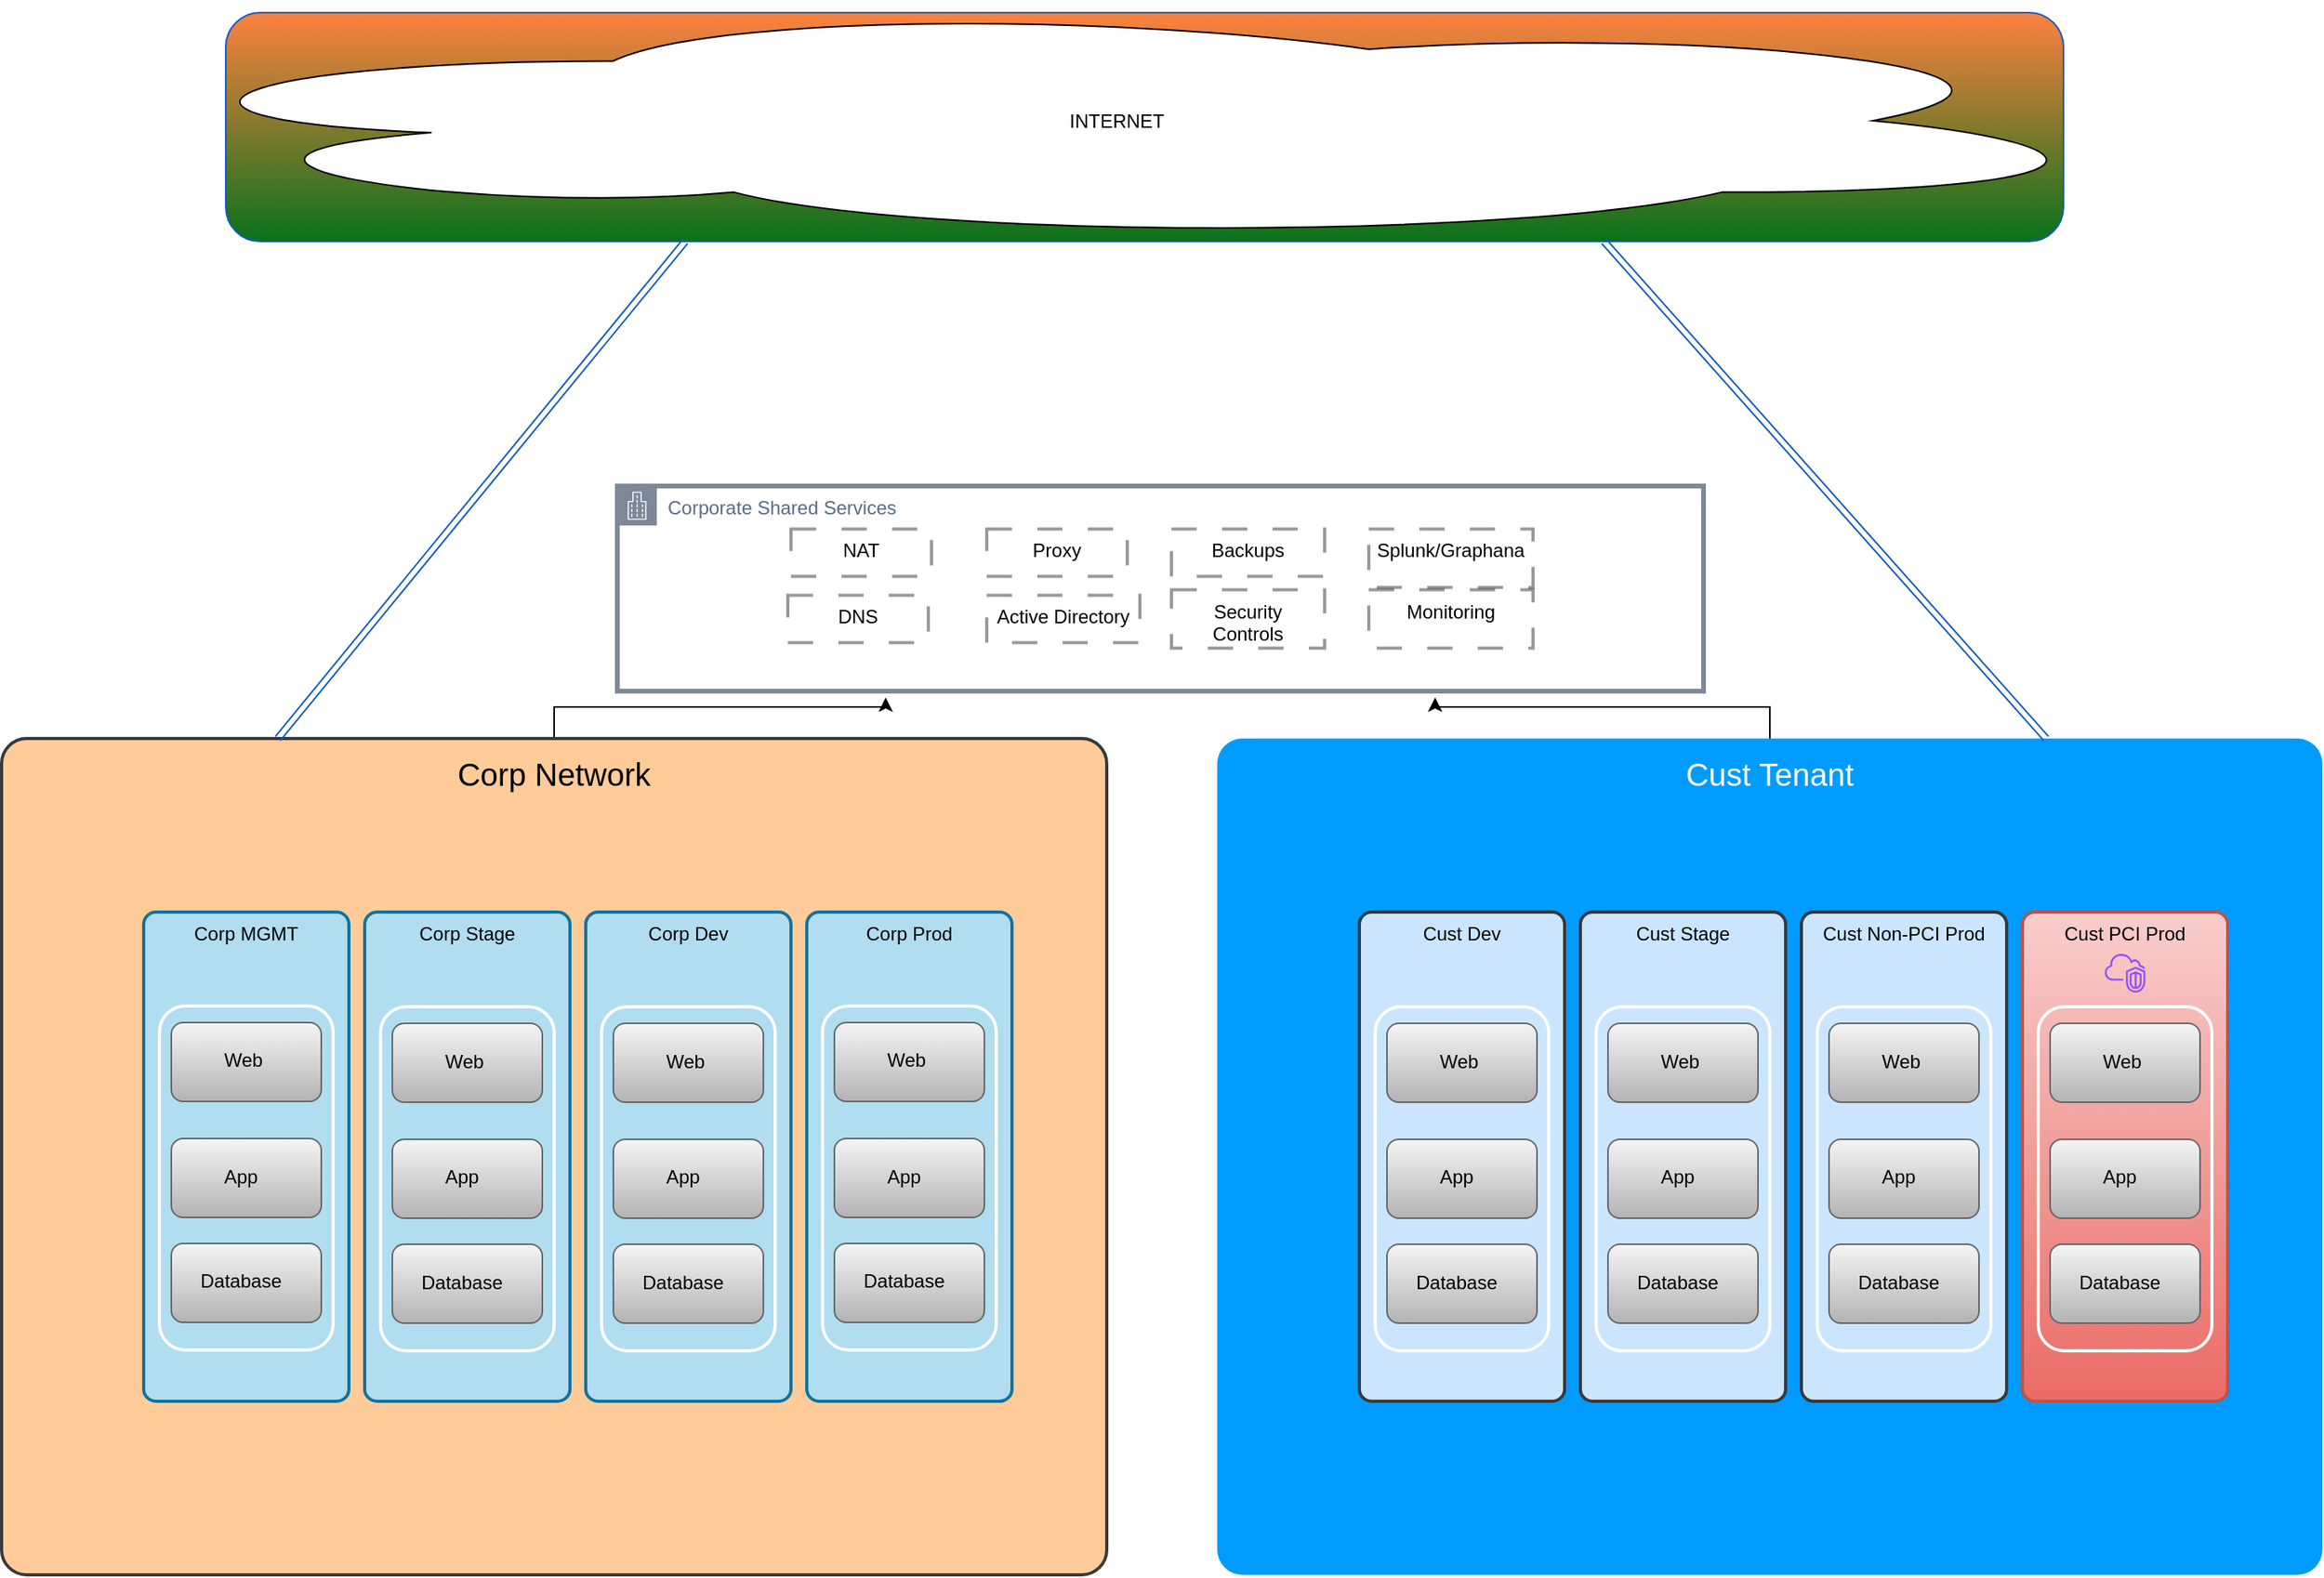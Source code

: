 <mxfile version="24.8.3" pages="2">
  <diagram id="_beCMu2FNfZPV5jT3YFp" name="Tenant Diagram">
    <mxGraphModel dx="1968" dy="1418" grid="0" gridSize="10" guides="1" tooltips="1" connect="1" arrows="1" fold="1" page="1" pageScale="1" pageWidth="850" pageHeight="1100" background="#ffffff" math="0" shadow="0">
      <root>
        <mxCell id="0" />
        <mxCell id="1" parent="0" />
        <mxCell id="vsRBpJFvhk4qRMtiLGDt-17" style="edgeStyle=orthogonalEdgeStyle;rounded=0;orthogonalLoop=1;jettySize=auto;html=1;entryX=0.75;entryY=1;entryDx=0;entryDy=0;" edge="1" parent="1" source="Ox3gtmulvCLSi6qs5jJe-1" target="vsRBpJFvhk4qRMtiLGDt-2">
          <mxGeometry relative="1" as="geometry" />
        </mxCell>
        <mxCell id="Ox3gtmulvCLSi6qs5jJe-1" value="Cust Tenant" style="whiteSpace=wrap;html=1;rounded=1;shadow=0;strokeColor=none;strokeWidth=2;fillColor=#009BFF;fontSize=20;fontColor=#FFFFFF;align=center;arcSize=3;verticalAlign=top;spacingTop=4;" parent="1" vertex="1">
          <mxGeometry x="920" y="483" width="700" height="530" as="geometry" />
        </mxCell>
        <mxCell id="zRArSK7zNq0JdtPwFumz-1" value="Cust PCI Prod" style="rounded=1;whiteSpace=wrap;html=1;shadow=0;strokeWidth=2;fillColor=#f8cecc;fontSize=12;align=center;strokeColor=#b85450;arcSize=6;verticalAlign=top;gradientColor=#ea6b66;" parent="1" vertex="1">
          <mxGeometry x="1430" y="593" width="130" height="310" as="geometry" />
        </mxCell>
        <mxCell id="9IzxrT0X18ntkjLgPNLi-6" value="Cust Non-PCI Prod" style="rounded=1;whiteSpace=wrap;html=1;shadow=0;strokeWidth=2;fillColor=#cce5ff;fontSize=12;align=center;strokeColor=#36393d;arcSize=6;verticalAlign=top;" vertex="1" parent="1">
          <mxGeometry x="1290" y="593" width="130" height="310" as="geometry" />
        </mxCell>
        <mxCell id="9IzxrT0X18ntkjLgPNLi-9" value="Cust Stage" style="rounded=1;whiteSpace=wrap;html=1;shadow=0;strokeWidth=2;fillColor=#cce5ff;fontSize=12;align=center;strokeColor=#36393d;arcSize=6;verticalAlign=top;" vertex="1" parent="1">
          <mxGeometry x="1150" y="593" width="130" height="310" as="geometry" />
        </mxCell>
        <mxCell id="9IzxrT0X18ntkjLgPNLi-12" value="Cust Dev" style="rounded=1;whiteSpace=wrap;html=1;shadow=0;strokeWidth=2;fillColor=#cce5ff;fontSize=12;align=center;strokeColor=#36393d;arcSize=6;verticalAlign=top;" vertex="1" parent="1">
          <mxGeometry x="1010" y="593" width="130" height="310" as="geometry" />
        </mxCell>
        <mxCell id="vsRBpJFvhk4qRMtiLGDt-16" style="edgeStyle=orthogonalEdgeStyle;rounded=0;orthogonalLoop=1;jettySize=auto;html=1;entryX=0.25;entryY=1;entryDx=0;entryDy=0;" edge="1" parent="1" source="9IzxrT0X18ntkjLgPNLi-16" target="vsRBpJFvhk4qRMtiLGDt-2">
          <mxGeometry relative="1" as="geometry" />
        </mxCell>
        <mxCell id="9IzxrT0X18ntkjLgPNLi-16" value="Corp Network" style="whiteSpace=wrap;html=1;rounded=1;shadow=0;strokeColor=#36393d;strokeWidth=2;fillColor=#ffcc99;fontSize=20;align=center;arcSize=3;verticalAlign=top;spacingTop=4;" vertex="1" parent="1">
          <mxGeometry x="150" y="483" width="700" height="530" as="geometry" />
        </mxCell>
        <mxCell id="9IzxrT0X18ntkjLgPNLi-17" value="Corp Prod" style="rounded=1;whiteSpace=wrap;html=1;shadow=0;strokeWidth=2;fillColor=#b1ddf0;fontSize=12;align=center;strokeColor=#10739e;arcSize=6;verticalAlign=top;" vertex="1" parent="1">
          <mxGeometry x="660" y="593" width="130" height="310" as="geometry" />
        </mxCell>
        <mxCell id="9IzxrT0X18ntkjLgPNLi-20" value="Corp Dev" style="rounded=1;whiteSpace=wrap;html=1;shadow=0;strokeWidth=2;fillColor=#b1ddf0;fontSize=12;align=center;strokeColor=#10739e;arcSize=6;verticalAlign=top;" vertex="1" parent="1">
          <mxGeometry x="520" y="593" width="130" height="310" as="geometry" />
        </mxCell>
        <mxCell id="9IzxrT0X18ntkjLgPNLi-23" value="Corp Stage" style="rounded=1;whiteSpace=wrap;html=1;shadow=0;strokeWidth=2;fillColor=#b1ddf0;fontSize=12;align=center;strokeColor=#10739e;arcSize=6;verticalAlign=top;" vertex="1" parent="1">
          <mxGeometry x="380" y="593" width="130" height="310" as="geometry" />
        </mxCell>
        <mxCell id="9IzxrT0X18ntkjLgPNLi-26" value="Corp MGMT" style="rounded=1;whiteSpace=wrap;html=1;shadow=0;strokeWidth=2;fillColor=#b1ddf0;fontSize=12;align=center;strokeColor=#10739e;arcSize=6;verticalAlign=top;" vertex="1" parent="1">
          <mxGeometry x="240" y="593" width="130" height="310" as="geometry" />
        </mxCell>
        <mxCell id="9IzxrT0X18ntkjLgPNLi-27" value="" style="rounded=1;whiteSpace=wrap;html=1;shadow=0;strokeWidth=2;fillColor=none;fontSize=12;fontColor=#000000;align=center;strokeColor=#FFFFFF;movable=1;resizable=1;rotatable=1;deletable=1;editable=1;locked=0;connectable=1;" vertex="1" parent="1">
          <mxGeometry x="250" y="652.5" width="110" height="218" as="geometry" />
        </mxCell>
        <mxCell id="9IzxrT0X18ntkjLgPNLi-28" value="" style="rounded=1;whiteSpace=wrap;html=1;fillColor=#f5f5f5;gradientColor=#b3b3b3;strokeColor=#666666;movable=1;resizable=1;rotatable=1;deletable=1;editable=1;locked=0;connectable=1;" vertex="1" parent="1">
          <mxGeometry x="257.5" y="663" width="95" height="50" as="geometry" />
        </mxCell>
        <mxCell id="9IzxrT0X18ntkjLgPNLi-30" value="" style="rounded=1;whiteSpace=wrap;html=1;fillColor=#fd823f;gradientColor=#09711b;strokeColor=#115ac0;" vertex="1" parent="1">
          <mxGeometry x="292" y="23" width="1164" height="145" as="geometry" />
        </mxCell>
        <mxCell id="9IzxrT0X18ntkjLgPNLi-32" value="INTERNET" style="ellipse;shape=cloud;whiteSpace=wrap;html=1;align=center;" vertex="1" parent="1">
          <mxGeometry x="218" y="16" width="1277" height="151" as="geometry" />
        </mxCell>
        <mxCell id="euVdQXzvyiZy19cOKrEF-1" value="" style="rounded=1;whiteSpace=wrap;html=1;fillColor=#f5f5f5;gradientColor=#b3b3b3;strokeColor=#666666;movable=1;resizable=1;rotatable=1;deletable=1;editable=1;locked=0;connectable=1;" vertex="1" parent="1">
          <mxGeometry x="257.5" y="736.5" width="95" height="50" as="geometry" />
        </mxCell>
        <mxCell id="euVdQXzvyiZy19cOKrEF-2" value="" style="rounded=1;whiteSpace=wrap;html=1;fillColor=#f5f5f5;gradientColor=#b3b3b3;strokeColor=#666666;movable=1;resizable=1;rotatable=1;deletable=1;editable=1;locked=0;connectable=1;" vertex="1" parent="1">
          <mxGeometry x="257.5" y="803" width="95" height="50" as="geometry" />
        </mxCell>
        <mxCell id="euVdQXzvyiZy19cOKrEF-3" value="Web" style="text;strokeColor=none;fillColor=none;spacingLeft=4;spacingRight=4;overflow=hidden;rotatable=1;points=[[0,0.5],[1,0.5]];portConstraint=eastwest;fontSize=12;whiteSpace=wrap;html=1;movable=1;resizable=1;deletable=1;editable=1;locked=0;connectable=1;" vertex="1" parent="1">
          <mxGeometry x="285" y="673" width="40" height="30" as="geometry" />
        </mxCell>
        <mxCell id="euVdQXzvyiZy19cOKrEF-4" value="App" style="text;strokeColor=none;fillColor=none;spacingLeft=4;spacingRight=4;overflow=hidden;rotatable=1;points=[[0,0.5],[1,0.5]];portConstraint=eastwest;fontSize=12;whiteSpace=wrap;html=1;movable=1;resizable=1;deletable=1;editable=1;locked=0;connectable=1;" vertex="1" parent="1">
          <mxGeometry x="285" y="746.5" width="40" height="30" as="geometry" />
        </mxCell>
        <mxCell id="euVdQXzvyiZy19cOKrEF-5" value="Database" style="text;strokeColor=none;fillColor=none;spacingLeft=4;spacingRight=4;overflow=hidden;rotatable=1;points=[[0,0.5],[1,0.5]];portConstraint=eastwest;fontSize=12;whiteSpace=wrap;html=1;movable=1;resizable=1;deletable=1;editable=1;locked=0;connectable=1;" vertex="1" parent="1">
          <mxGeometry x="270" y="813" width="70" height="30" as="geometry" />
        </mxCell>
        <mxCell id="euVdQXzvyiZy19cOKrEF-20" value="" style="rounded=1;whiteSpace=wrap;html=1;shadow=0;strokeWidth=2;fillColor=none;fontSize=12;fontColor=#000000;align=center;strokeColor=#FFFFFF;movable=1;resizable=1;rotatable=1;deletable=1;editable=1;locked=0;connectable=1;" vertex="1" parent="1">
          <mxGeometry x="390" y="653" width="110" height="218" as="geometry" />
        </mxCell>
        <mxCell id="euVdQXzvyiZy19cOKrEF-21" value="" style="rounded=1;whiteSpace=wrap;html=1;fillColor=#f5f5f5;gradientColor=#b3b3b3;strokeColor=#666666;movable=1;resizable=1;rotatable=1;deletable=1;editable=1;locked=0;connectable=1;" vertex="1" parent="1">
          <mxGeometry x="397.5" y="663.5" width="95" height="50" as="geometry" />
        </mxCell>
        <mxCell id="euVdQXzvyiZy19cOKrEF-22" value="" style="rounded=1;whiteSpace=wrap;html=1;fillColor=#f5f5f5;gradientColor=#b3b3b3;strokeColor=#666666;movable=1;resizable=1;rotatable=1;deletable=1;editable=1;locked=0;connectable=1;" vertex="1" parent="1">
          <mxGeometry x="397.5" y="737" width="95" height="50" as="geometry" />
        </mxCell>
        <mxCell id="euVdQXzvyiZy19cOKrEF-23" value="" style="rounded=1;whiteSpace=wrap;html=1;fillColor=#f5f5f5;gradientColor=#b3b3b3;strokeColor=#666666;movable=1;resizable=1;rotatable=1;deletable=1;editable=1;locked=0;connectable=1;" vertex="1" parent="1">
          <mxGeometry x="397.5" y="803.5" width="95" height="50" as="geometry" />
        </mxCell>
        <mxCell id="euVdQXzvyiZy19cOKrEF-24" value="Web" style="text;strokeColor=none;fillColor=none;spacingLeft=4;spacingRight=4;overflow=hidden;rotatable=1;points=[[0,0.5],[1,0.5]];portConstraint=eastwest;fontSize=12;whiteSpace=wrap;html=1;movable=1;resizable=1;deletable=1;editable=1;locked=0;connectable=1;" vertex="1" parent="1">
          <mxGeometry x="425" y="673.5" width="40" height="30" as="geometry" />
        </mxCell>
        <mxCell id="euVdQXzvyiZy19cOKrEF-25" value="App" style="text;strokeColor=none;fillColor=none;spacingLeft=4;spacingRight=4;overflow=hidden;rotatable=1;points=[[0,0.5],[1,0.5]];portConstraint=eastwest;fontSize=12;whiteSpace=wrap;html=1;movable=1;resizable=1;deletable=1;editable=1;locked=0;connectable=1;" vertex="1" parent="1">
          <mxGeometry x="425" y="747" width="40" height="30" as="geometry" />
        </mxCell>
        <mxCell id="euVdQXzvyiZy19cOKrEF-26" value="Database" style="text;strokeColor=none;fillColor=none;spacingLeft=4;spacingRight=4;overflow=hidden;rotatable=1;points=[[0,0.5],[1,0.5]];portConstraint=eastwest;fontSize=12;whiteSpace=wrap;html=1;movable=1;resizable=1;deletable=1;editable=1;locked=0;connectable=1;" vertex="1" parent="1">
          <mxGeometry x="410" y="813.5" width="70" height="30" as="geometry" />
        </mxCell>
        <mxCell id="euVdQXzvyiZy19cOKrEF-27" value="" style="rounded=1;whiteSpace=wrap;html=1;shadow=0;strokeWidth=2;fillColor=none;fontSize=12;fontColor=#000000;align=center;strokeColor=#FFFFFF;movable=1;resizable=1;rotatable=1;deletable=1;editable=1;locked=0;connectable=1;" vertex="1" parent="1">
          <mxGeometry x="530" y="653" width="110" height="218" as="geometry" />
        </mxCell>
        <mxCell id="euVdQXzvyiZy19cOKrEF-28" value="" style="rounded=1;whiteSpace=wrap;html=1;fillColor=#f5f5f5;gradientColor=#b3b3b3;strokeColor=#666666;movable=1;resizable=1;rotatable=1;deletable=1;editable=1;locked=0;connectable=1;" vertex="1" parent="1">
          <mxGeometry x="537.5" y="663.5" width="95" height="50" as="geometry" />
        </mxCell>
        <mxCell id="euVdQXzvyiZy19cOKrEF-29" value="" style="rounded=1;whiteSpace=wrap;html=1;fillColor=#f5f5f5;gradientColor=#b3b3b3;strokeColor=#666666;movable=1;resizable=1;rotatable=1;deletable=1;editable=1;locked=0;connectable=1;" vertex="1" parent="1">
          <mxGeometry x="537.5" y="737" width="95" height="50" as="geometry" />
        </mxCell>
        <mxCell id="euVdQXzvyiZy19cOKrEF-30" value="" style="rounded=1;whiteSpace=wrap;html=1;fillColor=#f5f5f5;gradientColor=#b3b3b3;strokeColor=#666666;movable=1;resizable=1;rotatable=1;deletable=1;editable=1;locked=0;connectable=1;" vertex="1" parent="1">
          <mxGeometry x="537.5" y="803.5" width="95" height="50" as="geometry" />
        </mxCell>
        <mxCell id="euVdQXzvyiZy19cOKrEF-31" value="Web" style="text;strokeColor=none;fillColor=none;spacingLeft=4;spacingRight=4;overflow=hidden;rotatable=1;points=[[0,0.5],[1,0.5]];portConstraint=eastwest;fontSize=12;whiteSpace=wrap;html=1;movable=1;resizable=1;deletable=1;editable=1;locked=0;connectable=1;" vertex="1" parent="1">
          <mxGeometry x="565" y="673.5" width="40" height="30" as="geometry" />
        </mxCell>
        <mxCell id="euVdQXzvyiZy19cOKrEF-32" value="App" style="text;strokeColor=none;fillColor=none;spacingLeft=4;spacingRight=4;overflow=hidden;rotatable=1;points=[[0,0.5],[1,0.5]];portConstraint=eastwest;fontSize=12;whiteSpace=wrap;html=1;movable=1;resizable=1;deletable=1;editable=1;locked=0;connectable=1;" vertex="1" parent="1">
          <mxGeometry x="565" y="747" width="40" height="30" as="geometry" />
        </mxCell>
        <mxCell id="euVdQXzvyiZy19cOKrEF-33" value="Database" style="text;strokeColor=none;fillColor=none;spacingLeft=4;spacingRight=4;overflow=hidden;rotatable=1;points=[[0,0.5],[1,0.5]];portConstraint=eastwest;fontSize=12;whiteSpace=wrap;html=1;movable=1;resizable=1;deletable=1;editable=1;locked=0;connectable=1;" vertex="1" parent="1">
          <mxGeometry x="550" y="813.5" width="70" height="30" as="geometry" />
        </mxCell>
        <mxCell id="euVdQXzvyiZy19cOKrEF-34" value="" style="rounded=1;whiteSpace=wrap;html=1;shadow=0;strokeWidth=2;fillColor=none;fontSize=12;fontColor=#000000;align=center;strokeColor=#FFFFFF;movable=1;resizable=1;rotatable=1;deletable=1;editable=1;locked=0;connectable=1;" vertex="1" parent="1">
          <mxGeometry x="670" y="652.5" width="110" height="218" as="geometry" />
        </mxCell>
        <mxCell id="euVdQXzvyiZy19cOKrEF-35" value="" style="rounded=1;whiteSpace=wrap;html=1;fillColor=#f5f5f5;gradientColor=#b3b3b3;strokeColor=#666666;movable=1;resizable=1;rotatable=1;deletable=1;editable=1;locked=0;connectable=1;" vertex="1" parent="1">
          <mxGeometry x="677.5" y="663" width="95" height="50" as="geometry" />
        </mxCell>
        <mxCell id="euVdQXzvyiZy19cOKrEF-36" value="" style="rounded=1;whiteSpace=wrap;html=1;fillColor=#f5f5f5;gradientColor=#b3b3b3;strokeColor=#666666;movable=1;resizable=1;rotatable=1;deletable=1;editable=1;locked=0;connectable=1;" vertex="1" parent="1">
          <mxGeometry x="677.5" y="736.5" width="95" height="50" as="geometry" />
        </mxCell>
        <mxCell id="euVdQXzvyiZy19cOKrEF-37" value="" style="rounded=1;whiteSpace=wrap;html=1;fillColor=#f5f5f5;gradientColor=#b3b3b3;strokeColor=#666666;movable=1;resizable=1;rotatable=1;deletable=1;editable=1;locked=0;connectable=1;" vertex="1" parent="1">
          <mxGeometry x="677.5" y="803" width="95" height="50" as="geometry" />
        </mxCell>
        <mxCell id="euVdQXzvyiZy19cOKrEF-38" value="Web" style="text;strokeColor=none;fillColor=none;spacingLeft=4;spacingRight=4;overflow=hidden;rotatable=1;points=[[0,0.5],[1,0.5]];portConstraint=eastwest;fontSize=12;whiteSpace=wrap;html=1;movable=1;resizable=1;deletable=1;editable=1;locked=0;connectable=1;" vertex="1" parent="1">
          <mxGeometry x="705" y="673" width="40" height="30" as="geometry" />
        </mxCell>
        <mxCell id="euVdQXzvyiZy19cOKrEF-39" value="App" style="text;strokeColor=none;fillColor=none;spacingLeft=4;spacingRight=4;overflow=hidden;rotatable=1;points=[[0,0.5],[1,0.5]];portConstraint=eastwest;fontSize=12;whiteSpace=wrap;html=1;movable=1;resizable=1;deletable=1;editable=1;locked=0;connectable=1;" vertex="1" parent="1">
          <mxGeometry x="705" y="746.5" width="40" height="30" as="geometry" />
        </mxCell>
        <mxCell id="euVdQXzvyiZy19cOKrEF-40" value="Database" style="text;strokeColor=none;fillColor=none;spacingLeft=4;spacingRight=4;overflow=hidden;rotatable=1;points=[[0,0.5],[1,0.5]];portConstraint=eastwest;fontSize=12;whiteSpace=wrap;html=1;movable=1;resizable=1;deletable=1;editable=1;locked=0;connectable=1;" vertex="1" parent="1">
          <mxGeometry x="690" y="813" width="70" height="30" as="geometry" />
        </mxCell>
        <mxCell id="euVdQXzvyiZy19cOKrEF-49" value="" style="rounded=1;whiteSpace=wrap;html=1;shadow=0;strokeWidth=2;fillColor=none;fontSize=12;fontColor=#000000;align=center;strokeColor=#FFFFFF;movable=1;resizable=1;rotatable=1;deletable=1;editable=1;locked=0;connectable=1;" vertex="1" parent="1">
          <mxGeometry x="1020" y="653" width="110" height="218" as="geometry" />
        </mxCell>
        <mxCell id="euVdQXzvyiZy19cOKrEF-50" value="" style="rounded=1;whiteSpace=wrap;html=1;fillColor=#f5f5f5;gradientColor=#b3b3b3;strokeColor=#666666;movable=1;resizable=1;rotatable=1;deletable=1;editable=1;locked=0;connectable=1;" vertex="1" parent="1">
          <mxGeometry x="1027.5" y="663.5" width="95" height="50" as="geometry" />
        </mxCell>
        <mxCell id="euVdQXzvyiZy19cOKrEF-51" value="" style="rounded=1;whiteSpace=wrap;html=1;fillColor=#f5f5f5;gradientColor=#b3b3b3;strokeColor=#666666;movable=1;resizable=1;rotatable=1;deletable=1;editable=1;locked=0;connectable=1;" vertex="1" parent="1">
          <mxGeometry x="1027.5" y="737" width="95" height="50" as="geometry" />
        </mxCell>
        <mxCell id="euVdQXzvyiZy19cOKrEF-52" value="" style="rounded=1;whiteSpace=wrap;html=1;fillColor=#f5f5f5;gradientColor=#b3b3b3;strokeColor=#666666;movable=1;resizable=1;rotatable=1;deletable=1;editable=1;locked=0;connectable=1;" vertex="1" parent="1">
          <mxGeometry x="1027.5" y="803.5" width="95" height="50" as="geometry" />
        </mxCell>
        <mxCell id="euVdQXzvyiZy19cOKrEF-53" value="Web" style="text;strokeColor=none;fillColor=none;spacingLeft=4;spacingRight=4;overflow=hidden;rotatable=1;points=[[0,0.5],[1,0.5]];portConstraint=eastwest;fontSize=12;whiteSpace=wrap;html=1;movable=1;resizable=1;deletable=1;editable=1;locked=0;connectable=1;" vertex="1" parent="1">
          <mxGeometry x="1055" y="673.5" width="40" height="30" as="geometry" />
        </mxCell>
        <mxCell id="euVdQXzvyiZy19cOKrEF-54" value="App" style="text;strokeColor=none;fillColor=none;spacingLeft=4;spacingRight=4;overflow=hidden;rotatable=1;points=[[0,0.5],[1,0.5]];portConstraint=eastwest;fontSize=12;whiteSpace=wrap;html=1;movable=1;resizable=1;deletable=1;editable=1;locked=0;connectable=1;" vertex="1" parent="1">
          <mxGeometry x="1055" y="747" width="40" height="30" as="geometry" />
        </mxCell>
        <mxCell id="euVdQXzvyiZy19cOKrEF-55" value="Database" style="text;strokeColor=none;fillColor=none;spacingLeft=4;spacingRight=4;overflow=hidden;rotatable=1;points=[[0,0.5],[1,0.5]];portConstraint=eastwest;fontSize=12;whiteSpace=wrap;html=1;movable=1;resizable=1;deletable=1;editable=1;locked=0;connectable=1;" vertex="1" parent="1">
          <mxGeometry x="1040" y="813.5" width="70" height="30" as="geometry" />
        </mxCell>
        <mxCell id="euVdQXzvyiZy19cOKrEF-56" value="" style="rounded=1;whiteSpace=wrap;html=1;shadow=0;strokeWidth=2;fillColor=none;fontSize=12;fontColor=#000000;align=center;strokeColor=#FFFFFF;movable=1;resizable=1;rotatable=1;deletable=1;editable=1;locked=0;connectable=1;" vertex="1" parent="1">
          <mxGeometry x="1160" y="653" width="110" height="218" as="geometry" />
        </mxCell>
        <mxCell id="euVdQXzvyiZy19cOKrEF-57" value="" style="rounded=1;whiteSpace=wrap;html=1;fillColor=#f5f5f5;gradientColor=#b3b3b3;strokeColor=#666666;movable=1;resizable=1;rotatable=1;deletable=1;editable=1;locked=0;connectable=1;" vertex="1" parent="1">
          <mxGeometry x="1167.5" y="663.5" width="95" height="50" as="geometry" />
        </mxCell>
        <mxCell id="euVdQXzvyiZy19cOKrEF-58" value="" style="rounded=1;whiteSpace=wrap;html=1;fillColor=#f5f5f5;gradientColor=#b3b3b3;strokeColor=#666666;movable=1;resizable=1;rotatable=1;deletable=1;editable=1;locked=0;connectable=1;" vertex="1" parent="1">
          <mxGeometry x="1167.5" y="737" width="95" height="50" as="geometry" />
        </mxCell>
        <mxCell id="euVdQXzvyiZy19cOKrEF-59" value="" style="rounded=1;whiteSpace=wrap;html=1;fillColor=#f5f5f5;gradientColor=#b3b3b3;strokeColor=#666666;movable=1;resizable=1;rotatable=1;deletable=1;editable=1;locked=0;connectable=1;" vertex="1" parent="1">
          <mxGeometry x="1167.5" y="803.5" width="95" height="50" as="geometry" />
        </mxCell>
        <mxCell id="euVdQXzvyiZy19cOKrEF-60" value="Web" style="text;strokeColor=none;fillColor=none;spacingLeft=4;spacingRight=4;overflow=hidden;rotatable=1;points=[[0,0.5],[1,0.5]];portConstraint=eastwest;fontSize=12;whiteSpace=wrap;html=1;movable=1;resizable=1;deletable=1;editable=1;locked=0;connectable=1;" vertex="1" parent="1">
          <mxGeometry x="1195" y="673.5" width="40" height="30" as="geometry" />
        </mxCell>
        <mxCell id="euVdQXzvyiZy19cOKrEF-61" value="App" style="text;strokeColor=none;fillColor=none;spacingLeft=4;spacingRight=4;overflow=hidden;rotatable=1;points=[[0,0.5],[1,0.5]];portConstraint=eastwest;fontSize=12;whiteSpace=wrap;html=1;movable=1;resizable=1;deletable=1;editable=1;locked=0;connectable=1;" vertex="1" parent="1">
          <mxGeometry x="1195" y="747" width="40" height="30" as="geometry" />
        </mxCell>
        <mxCell id="euVdQXzvyiZy19cOKrEF-62" value="Database" style="text;strokeColor=none;fillColor=none;spacingLeft=4;spacingRight=4;overflow=hidden;rotatable=1;points=[[0,0.5],[1,0.5]];portConstraint=eastwest;fontSize=12;whiteSpace=wrap;html=1;movable=1;resizable=1;deletable=1;editable=1;locked=0;connectable=1;" vertex="1" parent="1">
          <mxGeometry x="1180" y="813.5" width="70" height="30" as="geometry" />
        </mxCell>
        <mxCell id="euVdQXzvyiZy19cOKrEF-63" value="" style="rounded=1;whiteSpace=wrap;html=1;shadow=0;strokeWidth=2;fillColor=none;fontSize=12;fontColor=#000000;align=center;strokeColor=#FFFFFF;movable=1;resizable=1;rotatable=1;deletable=1;editable=1;locked=0;connectable=1;" vertex="1" parent="1">
          <mxGeometry x="1300" y="653" width="110" height="218" as="geometry" />
        </mxCell>
        <mxCell id="euVdQXzvyiZy19cOKrEF-64" value="" style="rounded=1;whiteSpace=wrap;html=1;fillColor=#f5f5f5;gradientColor=#b3b3b3;strokeColor=#666666;movable=1;resizable=1;rotatable=1;deletable=1;editable=1;locked=0;connectable=1;" vertex="1" parent="1">
          <mxGeometry x="1307.5" y="663.5" width="95" height="50" as="geometry" />
        </mxCell>
        <mxCell id="euVdQXzvyiZy19cOKrEF-65" value="" style="rounded=1;whiteSpace=wrap;html=1;fillColor=#f5f5f5;gradientColor=#b3b3b3;strokeColor=#666666;movable=1;resizable=1;rotatable=1;deletable=1;editable=1;locked=0;connectable=1;" vertex="1" parent="1">
          <mxGeometry x="1307.5" y="737" width="95" height="50" as="geometry" />
        </mxCell>
        <mxCell id="euVdQXzvyiZy19cOKrEF-66" value="" style="rounded=1;whiteSpace=wrap;html=1;fillColor=#f5f5f5;gradientColor=#b3b3b3;strokeColor=#666666;movable=1;resizable=1;rotatable=1;deletable=1;editable=1;locked=0;connectable=1;" vertex="1" parent="1">
          <mxGeometry x="1307.5" y="803.5" width="95" height="50" as="geometry" />
        </mxCell>
        <mxCell id="euVdQXzvyiZy19cOKrEF-67" value="Web" style="text;strokeColor=none;fillColor=none;spacingLeft=4;spacingRight=4;overflow=hidden;rotatable=1;points=[[0,0.5],[1,0.5]];portConstraint=eastwest;fontSize=12;whiteSpace=wrap;html=1;movable=1;resizable=1;deletable=1;editable=1;locked=0;connectable=1;" vertex="1" parent="1">
          <mxGeometry x="1335" y="673.5" width="40" height="30" as="geometry" />
        </mxCell>
        <mxCell id="euVdQXzvyiZy19cOKrEF-68" value="App" style="text;strokeColor=none;fillColor=none;spacingLeft=4;spacingRight=4;overflow=hidden;rotatable=1;points=[[0,0.5],[1,0.5]];portConstraint=eastwest;fontSize=12;whiteSpace=wrap;html=1;movable=1;resizable=1;deletable=1;editable=1;locked=0;connectable=1;" vertex="1" parent="1">
          <mxGeometry x="1335" y="747" width="40" height="30" as="geometry" />
        </mxCell>
        <mxCell id="euVdQXzvyiZy19cOKrEF-69" value="Database" style="text;strokeColor=none;fillColor=none;spacingLeft=4;spacingRight=4;overflow=hidden;rotatable=1;points=[[0,0.5],[1,0.5]];portConstraint=eastwest;fontSize=12;whiteSpace=wrap;html=1;movable=1;resizable=1;deletable=1;editable=1;locked=0;connectable=1;" vertex="1" parent="1">
          <mxGeometry x="1320" y="813.5" width="70" height="30" as="geometry" />
        </mxCell>
        <mxCell id="euVdQXzvyiZy19cOKrEF-70" value="" style="rounded=1;whiteSpace=wrap;html=1;shadow=0;strokeWidth=2;fillColor=none;fontSize=12;fontColor=#000000;align=center;strokeColor=#FFFFFF;movable=1;resizable=1;rotatable=1;deletable=1;editable=1;locked=0;connectable=1;" vertex="1" parent="1">
          <mxGeometry x="1440" y="653" width="110" height="218" as="geometry" />
        </mxCell>
        <mxCell id="euVdQXzvyiZy19cOKrEF-71" value="" style="rounded=1;whiteSpace=wrap;html=1;fillColor=#f5f5f5;gradientColor=#b3b3b3;strokeColor=#666666;movable=1;resizable=1;rotatable=1;deletable=1;editable=1;locked=0;connectable=1;" vertex="1" parent="1">
          <mxGeometry x="1447.5" y="663.5" width="95" height="50" as="geometry" />
        </mxCell>
        <mxCell id="euVdQXzvyiZy19cOKrEF-72" value="" style="rounded=1;whiteSpace=wrap;html=1;fillColor=#f5f5f5;gradientColor=#b3b3b3;strokeColor=#666666;movable=1;resizable=1;rotatable=1;deletable=1;editable=1;locked=0;connectable=1;" vertex="1" parent="1">
          <mxGeometry x="1447.5" y="737" width="95" height="50" as="geometry" />
        </mxCell>
        <mxCell id="euVdQXzvyiZy19cOKrEF-73" value="" style="rounded=1;whiteSpace=wrap;html=1;fillColor=#f5f5f5;gradientColor=#b3b3b3;strokeColor=#666666;movable=1;resizable=1;rotatable=1;deletable=1;editable=1;locked=0;connectable=1;" vertex="1" parent="1">
          <mxGeometry x="1447.5" y="803.5" width="95" height="50" as="geometry" />
        </mxCell>
        <mxCell id="euVdQXzvyiZy19cOKrEF-74" value="Web" style="text;strokeColor=none;fillColor=none;spacingLeft=4;spacingRight=4;overflow=hidden;rotatable=1;points=[[0,0.5],[1,0.5]];portConstraint=eastwest;fontSize=12;whiteSpace=wrap;html=1;movable=1;resizable=1;deletable=1;editable=1;locked=0;connectable=1;" vertex="1" parent="1">
          <mxGeometry x="1475" y="673.5" width="40" height="30" as="geometry" />
        </mxCell>
        <mxCell id="euVdQXzvyiZy19cOKrEF-75" value="App" style="text;strokeColor=none;fillColor=none;spacingLeft=4;spacingRight=4;overflow=hidden;rotatable=1;points=[[0,0.5],[1,0.5]];portConstraint=eastwest;fontSize=12;whiteSpace=wrap;html=1;movable=1;resizable=1;deletable=1;editable=1;locked=0;connectable=1;" vertex="1" parent="1">
          <mxGeometry x="1475" y="747" width="40" height="30" as="geometry" />
        </mxCell>
        <mxCell id="euVdQXzvyiZy19cOKrEF-76" value="Database" style="text;strokeColor=none;fillColor=none;spacingLeft=4;spacingRight=4;overflow=hidden;rotatable=1;points=[[0,0.5],[1,0.5]];portConstraint=eastwest;fontSize=12;whiteSpace=wrap;html=1;movable=1;resizable=1;deletable=1;editable=1;locked=0;connectable=1;" vertex="1" parent="1">
          <mxGeometry x="1460" y="813.5" width="70" height="30" as="geometry" />
        </mxCell>
        <mxCell id="vsRBpJFvhk4qRMtiLGDt-1" value="" style="sketch=0;outlineConnect=0;fontColor=#232F3E;gradientColor=none;fillColor=#8C4FFF;strokeColor=none;dashed=0;verticalLabelPosition=bottom;verticalAlign=top;align=center;html=1;fontSize=12;fontStyle=0;aspect=fixed;pointerEvents=1;shape=mxgraph.aws4.vpc_virtual_private_cloud_vpc;" vertex="1" parent="1">
          <mxGeometry x="1482.17" y="619" width="25.66" height="25" as="geometry" />
        </mxCell>
        <mxCell id="vsRBpJFvhk4qRMtiLGDt-2" value="Corporate Shared Services" style="points=[[0,0],[0.25,0],[0.5,0],[0.75,0],[1,0],[1,0.25],[1,0.5],[1,0.75],[1,1],[0.75,1],[0.5,1],[0.25,1],[0,1],[0,0.75],[0,0.5],[0,0.25]];outlineConnect=0;gradientColor=none;html=1;whiteSpace=wrap;fontSize=12;fontStyle=0;container=1;pointerEvents=0;collapsible=0;recursiveResize=0;shape=mxgraph.aws4.group;grIcon=mxgraph.aws4.group_corporate_data_center;strokeColor=#7D8998;fillColor=none;verticalAlign=top;align=left;spacingLeft=30;fontColor=#5A6C86;dashed=0;perimeterSpacing=4;strokeWidth=3;" vertex="1" parent="1">
          <mxGeometry x="540" y="323" width="688" height="130" as="geometry" />
        </mxCell>
        <mxCell id="vsRBpJFvhk4qRMtiLGDt-3" value="NAT" style="text;spacingLeft=4;spacingRight=4;overflow=hidden;rotatable=1;points=[[0,0.5],[1,0.5]];portConstraint=eastwest;fontSize=12;whiteSpace=wrap;html=1;movable=1;resizable=1;deletable=1;editable=1;locked=0;connectable=1;align=center;gradientDirection=north;opacity=40;dashed=1;dashPattern=8 8;strokeColor=default;strokeWidth=2;" vertex="1" parent="vsRBpJFvhk4qRMtiLGDt-2">
          <mxGeometry x="110" y="27.25" width="89" height="30" as="geometry" />
        </mxCell>
        <mxCell id="vsRBpJFvhk4qRMtiLGDt-4" value="Proxy" style="text;spacingLeft=4;spacingRight=4;overflow=hidden;rotatable=1;points=[[0,0.5],[1,0.5]];portConstraint=eastwest;fontSize=12;whiteSpace=wrap;html=1;movable=1;resizable=1;deletable=1;editable=1;locked=0;connectable=1;align=center;gradientDirection=north;opacity=40;dashed=1;dashPattern=8 8;strokeColor=default;strokeWidth=2;" vertex="1" parent="vsRBpJFvhk4qRMtiLGDt-2">
          <mxGeometry x="234" y="27.25" width="89" height="30" as="geometry" />
        </mxCell>
        <mxCell id="vsRBpJFvhk4qRMtiLGDt-5" value="DNS" style="text;spacingLeft=4;spacingRight=4;overflow=hidden;rotatable=1;points=[[0,0.5],[1,0.5]];portConstraint=eastwest;fontSize=12;whiteSpace=wrap;html=1;movable=1;resizable=1;deletable=1;editable=1;locked=0;connectable=1;align=center;gradientDirection=north;opacity=40;dashed=1;dashPattern=8 8;strokeColor=default;strokeWidth=2;" vertex="1" parent="vsRBpJFvhk4qRMtiLGDt-2">
          <mxGeometry x="108" y="69.25" width="89" height="30" as="geometry" />
        </mxCell>
        <mxCell id="vsRBpJFvhk4qRMtiLGDt-6" value="Active Directory" style="text;spacingLeft=4;spacingRight=4;overflow=hidden;rotatable=1;points=[[0,0.5],[1,0.5]];portConstraint=eastwest;fontSize=12;whiteSpace=wrap;html=1;movable=1;resizable=1;deletable=1;editable=1;locked=0;connectable=1;align=center;gradientDirection=north;opacity=40;dashed=1;dashPattern=8 8;strokeColor=default;strokeWidth=2;" vertex="1" parent="vsRBpJFvhk4qRMtiLGDt-2">
          <mxGeometry x="234" y="69.25" width="97" height="30" as="geometry" />
        </mxCell>
        <mxCell id="vsRBpJFvhk4qRMtiLGDt-7" value="Backups" style="text;spacingLeft=4;spacingRight=4;overflow=hidden;rotatable=1;points=[[0,0.5],[1,0.5]];portConstraint=eastwest;fontSize=12;whiteSpace=wrap;html=1;movable=1;resizable=1;deletable=1;editable=1;locked=0;connectable=1;align=center;gradientDirection=north;opacity=40;dashed=1;dashPattern=8 8;strokeColor=default;strokeWidth=2;" vertex="1" parent="vsRBpJFvhk4qRMtiLGDt-2">
          <mxGeometry x="351" y="27.25" width="97" height="30" as="geometry" />
        </mxCell>
        <mxCell id="vsRBpJFvhk4qRMtiLGDt-8" value="Security Controls" style="text;spacingLeft=4;spacingRight=4;overflow=hidden;rotatable=1;points=[[0,0.5],[1,0.5]];portConstraint=eastwest;fontSize=12;whiteSpace=wrap;html=1;movable=1;resizable=1;deletable=1;editable=1;locked=0;connectable=1;align=center;gradientDirection=north;opacity=40;dashed=1;dashPattern=8 8;strokeColor=default;strokeWidth=2;" vertex="1" parent="vsRBpJFvhk4qRMtiLGDt-2">
          <mxGeometry x="351" y="65.75" width="97" height="37" as="geometry" />
        </mxCell>
        <mxCell id="vsRBpJFvhk4qRMtiLGDt-9" value="Splunk/Graphana" style="text;spacingLeft=4;spacingRight=4;overflow=hidden;rotatable=1;points=[[0,0.5],[1,0.5]];portConstraint=eastwest;fontSize=12;whiteSpace=wrap;html=1;movable=1;resizable=1;deletable=1;editable=1;locked=0;connectable=1;align=center;gradientDirection=north;opacity=40;dashed=1;dashPattern=8 8;strokeColor=default;strokeWidth=2;" vertex="1" parent="vsRBpJFvhk4qRMtiLGDt-2">
          <mxGeometry x="476" y="27.25" width="104" height="37" as="geometry" />
        </mxCell>
        <mxCell id="vsRBpJFvhk4qRMtiLGDt-14" value="Monitoring" style="text;spacingLeft=4;spacingRight=4;overflow=hidden;rotatable=1;points=[[0,0.5],[1,0.5]];portConstraint=eastwest;fontSize=12;whiteSpace=wrap;html=1;movable=1;resizable=1;deletable=1;editable=1;locked=0;connectable=1;align=center;gradientDirection=north;opacity=40;dashed=1;dashPattern=8 8;strokeColor=default;strokeWidth=2;" vertex="1" parent="vsRBpJFvhk4qRMtiLGDt-2">
          <mxGeometry x="476" y="65.75" width="104" height="37" as="geometry" />
        </mxCell>
        <mxCell id="vsRBpJFvhk4qRMtiLGDt-18" value="" style="shape=link;html=1;rounded=0;entryX=0.75;entryY=0;entryDx=0;entryDy=0;exitX=0.75;exitY=1;exitDx=0;exitDy=0;fillColor=#dae8fc;gradientColor=#7ea6e0;strokeColor=#115ac0;" edge="1" parent="1" source="9IzxrT0X18ntkjLgPNLi-30" target="Ox3gtmulvCLSi6qs5jJe-1">
          <mxGeometry width="100" relative="1" as="geometry">
            <mxPoint x="1369" y="350" as="sourcePoint" />
            <mxPoint x="1469" y="350" as="targetPoint" />
          </mxGeometry>
        </mxCell>
        <mxCell id="vsRBpJFvhk4qRMtiLGDt-19" value="" style="shape=link;html=1;rounded=0;entryX=0.25;entryY=0;entryDx=0;entryDy=0;exitX=0.25;exitY=1;exitDx=0;exitDy=0;fillColor=#dae8fc;gradientColor=#7ea6e0;strokeColor=#115ac0;" edge="1" parent="1" source="9IzxrT0X18ntkjLgPNLi-30" target="9IzxrT0X18ntkjLgPNLi-16">
          <mxGeometry width="100" relative="1" as="geometry">
            <mxPoint x="46" y="140" as="sourcePoint" />
            <mxPoint x="240" y="457" as="targetPoint" />
          </mxGeometry>
        </mxCell>
      </root>
    </mxGraphModel>
  </diagram>
  <diagram id="vw4jRWBIylKM4wrn2GTy" name="Page-2">
    <mxGraphModel grid="0" page="1" gridSize="10" guides="1" tooltips="1" connect="1" arrows="1" fold="1" pageScale="1" pageWidth="850" pageHeight="1100" math="0" shadow="0">
      <root>
        <mxCell id="0" />
        <mxCell id="1" parent="0" />
      </root>
    </mxGraphModel>
  </diagram>
</mxfile>

